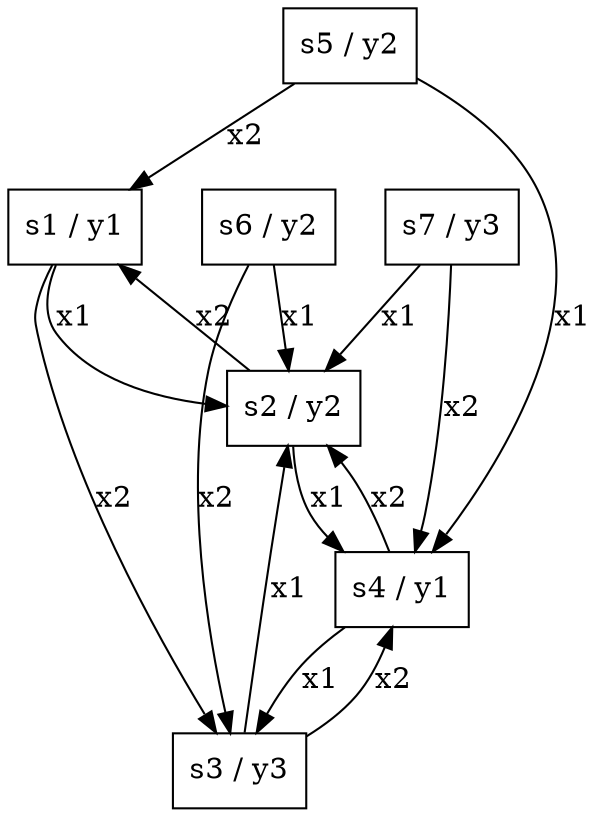 digraph G{
1 [shape="box"label="s1 / y1"];
1->2 [label="x1 "];
1->3 [label="x2 "];
2 [shape="box"label="s2 / y2"];
2->4 [label="x1 "];
2->1 [label="x2 "];
3 [shape="box"label="s3 / y3"];
3->2 [label="x1 "];
3->4 [label="x2 "];
4 [shape="box"label="s4 / y1"];
4->3 [label="x1 "];
4->2 [label="x2 "];
5 [shape="box"label="s5 / y2"];
5->4 [label="x1 "];
5->1 [label="x2 "];
6 [shape="box"label="s6 / y2"];
6->2 [label="x1 "];
6->3 [label="x2 "];
7 [shape="box"label="s7 / y3"];
7->2 [label="x1 "];
7->4 [label="x2 "];
}
